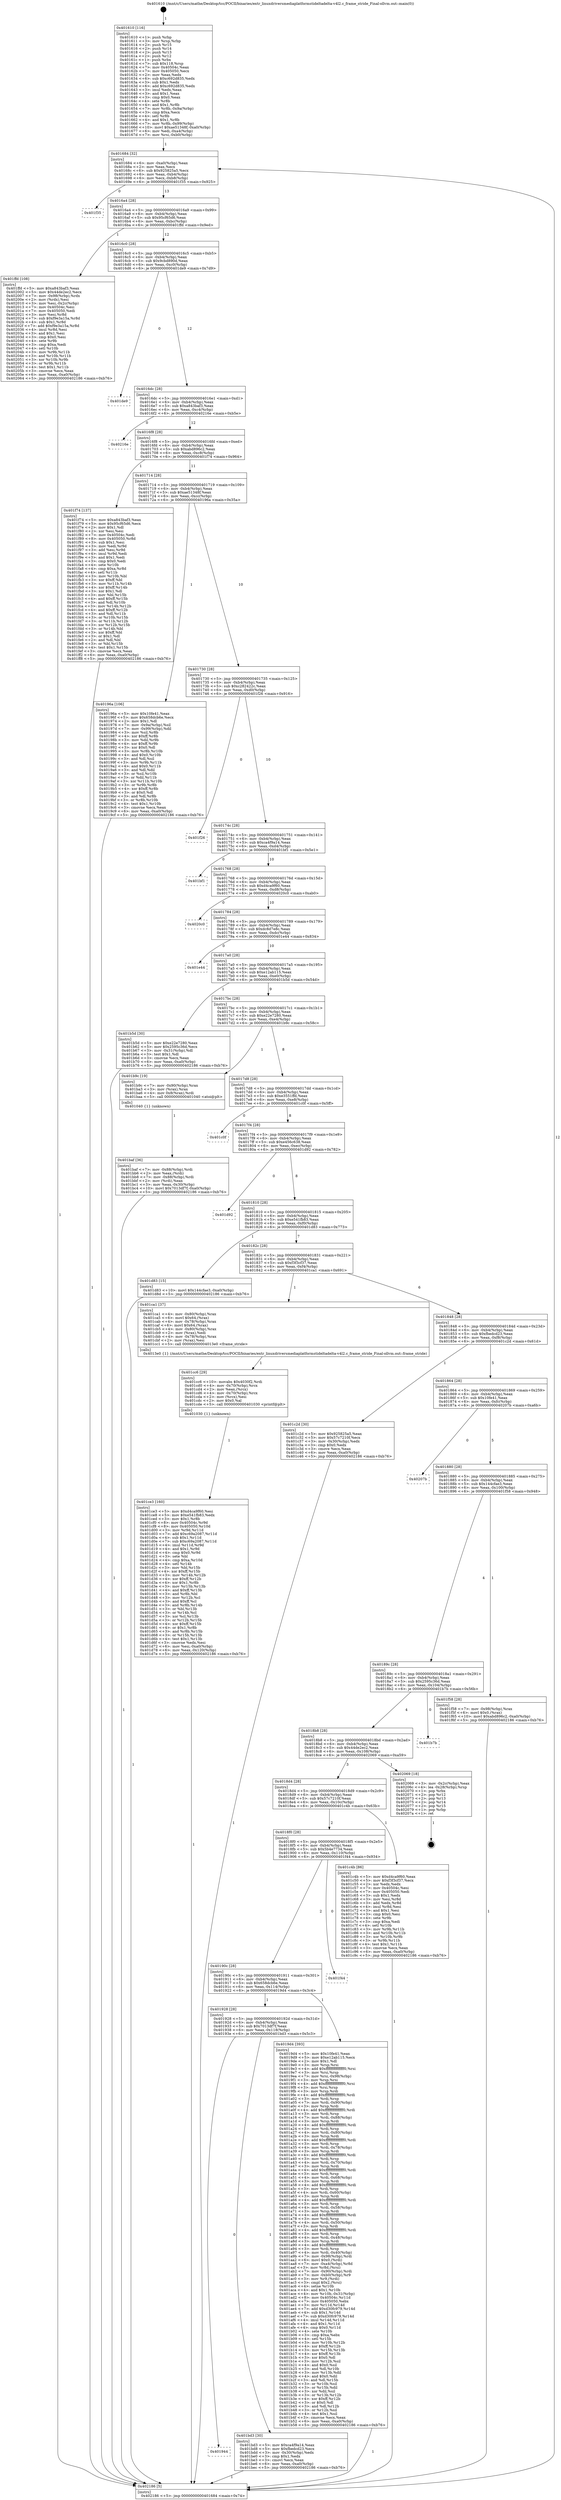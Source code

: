 digraph "0x401610" {
  label = "0x401610 (/mnt/c/Users/mathe/Desktop/tcc/POCII/binaries/extr_linuxdriversmediaplatformstideltadelta-v4l2.c_frame_stride_Final-ollvm.out::main(0))"
  labelloc = "t"
  node[shape=record]

  Entry [label="",width=0.3,height=0.3,shape=circle,fillcolor=black,style=filled]
  "0x401684" [label="{
     0x401684 [32]\l
     | [instrs]\l
     &nbsp;&nbsp;0x401684 \<+6\>: mov -0xa0(%rbp),%eax\l
     &nbsp;&nbsp;0x40168a \<+2\>: mov %eax,%ecx\l
     &nbsp;&nbsp;0x40168c \<+6\>: sub $0x925825a5,%ecx\l
     &nbsp;&nbsp;0x401692 \<+6\>: mov %eax,-0xb4(%rbp)\l
     &nbsp;&nbsp;0x401698 \<+6\>: mov %ecx,-0xb8(%rbp)\l
     &nbsp;&nbsp;0x40169e \<+6\>: je 0000000000401f35 \<main+0x925\>\l
  }"]
  "0x401f35" [label="{
     0x401f35\l
  }", style=dashed]
  "0x4016a4" [label="{
     0x4016a4 [28]\l
     | [instrs]\l
     &nbsp;&nbsp;0x4016a4 \<+5\>: jmp 00000000004016a9 \<main+0x99\>\l
     &nbsp;&nbsp;0x4016a9 \<+6\>: mov -0xb4(%rbp),%eax\l
     &nbsp;&nbsp;0x4016af \<+5\>: sub $0x95cf65d6,%eax\l
     &nbsp;&nbsp;0x4016b4 \<+6\>: mov %eax,-0xbc(%rbp)\l
     &nbsp;&nbsp;0x4016ba \<+6\>: je 0000000000401ffd \<main+0x9ed\>\l
  }"]
  Exit [label="",width=0.3,height=0.3,shape=circle,fillcolor=black,style=filled,peripheries=2]
  "0x401ffd" [label="{
     0x401ffd [108]\l
     | [instrs]\l
     &nbsp;&nbsp;0x401ffd \<+5\>: mov $0xa843baf3,%eax\l
     &nbsp;&nbsp;0x402002 \<+5\>: mov $0x44de2ec2,%ecx\l
     &nbsp;&nbsp;0x402007 \<+7\>: mov -0x98(%rbp),%rdx\l
     &nbsp;&nbsp;0x40200e \<+2\>: mov (%rdx),%esi\l
     &nbsp;&nbsp;0x402010 \<+3\>: mov %esi,-0x2c(%rbp)\l
     &nbsp;&nbsp;0x402013 \<+7\>: mov 0x40504c,%esi\l
     &nbsp;&nbsp;0x40201a \<+7\>: mov 0x405050,%edi\l
     &nbsp;&nbsp;0x402021 \<+3\>: mov %esi,%r8d\l
     &nbsp;&nbsp;0x402024 \<+7\>: sub $0xf9e3a15a,%r8d\l
     &nbsp;&nbsp;0x40202b \<+4\>: sub $0x1,%r8d\l
     &nbsp;&nbsp;0x40202f \<+7\>: add $0xf9e3a15a,%r8d\l
     &nbsp;&nbsp;0x402036 \<+4\>: imul %r8d,%esi\l
     &nbsp;&nbsp;0x40203a \<+3\>: and $0x1,%esi\l
     &nbsp;&nbsp;0x40203d \<+3\>: cmp $0x0,%esi\l
     &nbsp;&nbsp;0x402040 \<+4\>: sete %r9b\l
     &nbsp;&nbsp;0x402044 \<+3\>: cmp $0xa,%edi\l
     &nbsp;&nbsp;0x402047 \<+4\>: setl %r10b\l
     &nbsp;&nbsp;0x40204b \<+3\>: mov %r9b,%r11b\l
     &nbsp;&nbsp;0x40204e \<+3\>: and %r10b,%r11b\l
     &nbsp;&nbsp;0x402051 \<+3\>: xor %r10b,%r9b\l
     &nbsp;&nbsp;0x402054 \<+3\>: or %r9b,%r11b\l
     &nbsp;&nbsp;0x402057 \<+4\>: test $0x1,%r11b\l
     &nbsp;&nbsp;0x40205b \<+3\>: cmovne %ecx,%eax\l
     &nbsp;&nbsp;0x40205e \<+6\>: mov %eax,-0xa0(%rbp)\l
     &nbsp;&nbsp;0x402064 \<+5\>: jmp 0000000000402186 \<main+0xb76\>\l
  }"]
  "0x4016c0" [label="{
     0x4016c0 [28]\l
     | [instrs]\l
     &nbsp;&nbsp;0x4016c0 \<+5\>: jmp 00000000004016c5 \<main+0xb5\>\l
     &nbsp;&nbsp;0x4016c5 \<+6\>: mov -0xb4(%rbp),%eax\l
     &nbsp;&nbsp;0x4016cb \<+5\>: sub $0x9cbd890d,%eax\l
     &nbsp;&nbsp;0x4016d0 \<+6\>: mov %eax,-0xc0(%rbp)\l
     &nbsp;&nbsp;0x4016d6 \<+6\>: je 0000000000401de9 \<main+0x7d9\>\l
  }"]
  "0x401ce3" [label="{
     0x401ce3 [160]\l
     | [instrs]\l
     &nbsp;&nbsp;0x401ce3 \<+5\>: mov $0xd4ca9f60,%esi\l
     &nbsp;&nbsp;0x401ce8 \<+5\>: mov $0xe541fb83,%edx\l
     &nbsp;&nbsp;0x401ced \<+3\>: mov $0x1,%r8b\l
     &nbsp;&nbsp;0x401cf0 \<+8\>: mov 0x40504c,%r9d\l
     &nbsp;&nbsp;0x401cf8 \<+8\>: mov 0x405050,%r10d\l
     &nbsp;&nbsp;0x401d00 \<+3\>: mov %r9d,%r11d\l
     &nbsp;&nbsp;0x401d03 \<+7\>: add $0xc69a2087,%r11d\l
     &nbsp;&nbsp;0x401d0a \<+4\>: sub $0x1,%r11d\l
     &nbsp;&nbsp;0x401d0e \<+7\>: sub $0xc69a2087,%r11d\l
     &nbsp;&nbsp;0x401d15 \<+4\>: imul %r11d,%r9d\l
     &nbsp;&nbsp;0x401d19 \<+4\>: and $0x1,%r9d\l
     &nbsp;&nbsp;0x401d1d \<+4\>: cmp $0x0,%r9d\l
     &nbsp;&nbsp;0x401d21 \<+3\>: sete %bl\l
     &nbsp;&nbsp;0x401d24 \<+4\>: cmp $0xa,%r10d\l
     &nbsp;&nbsp;0x401d28 \<+4\>: setl %r14b\l
     &nbsp;&nbsp;0x401d2c \<+3\>: mov %bl,%r15b\l
     &nbsp;&nbsp;0x401d2f \<+4\>: xor $0xff,%r15b\l
     &nbsp;&nbsp;0x401d33 \<+3\>: mov %r14b,%r12b\l
     &nbsp;&nbsp;0x401d36 \<+4\>: xor $0xff,%r12b\l
     &nbsp;&nbsp;0x401d3a \<+4\>: xor $0x1,%r8b\l
     &nbsp;&nbsp;0x401d3e \<+3\>: mov %r15b,%r13b\l
     &nbsp;&nbsp;0x401d41 \<+4\>: and $0xff,%r13b\l
     &nbsp;&nbsp;0x401d45 \<+3\>: and %r8b,%bl\l
     &nbsp;&nbsp;0x401d48 \<+3\>: mov %r12b,%cl\l
     &nbsp;&nbsp;0x401d4b \<+3\>: and $0xff,%cl\l
     &nbsp;&nbsp;0x401d4e \<+3\>: and %r8b,%r14b\l
     &nbsp;&nbsp;0x401d51 \<+3\>: or %bl,%r13b\l
     &nbsp;&nbsp;0x401d54 \<+3\>: or %r14b,%cl\l
     &nbsp;&nbsp;0x401d57 \<+3\>: xor %cl,%r13b\l
     &nbsp;&nbsp;0x401d5a \<+3\>: or %r12b,%r15b\l
     &nbsp;&nbsp;0x401d5d \<+4\>: xor $0xff,%r15b\l
     &nbsp;&nbsp;0x401d61 \<+4\>: or $0x1,%r8b\l
     &nbsp;&nbsp;0x401d65 \<+3\>: and %r8b,%r15b\l
     &nbsp;&nbsp;0x401d68 \<+3\>: or %r15b,%r13b\l
     &nbsp;&nbsp;0x401d6b \<+4\>: test $0x1,%r13b\l
     &nbsp;&nbsp;0x401d6f \<+3\>: cmovne %edx,%esi\l
     &nbsp;&nbsp;0x401d72 \<+6\>: mov %esi,-0xa0(%rbp)\l
     &nbsp;&nbsp;0x401d78 \<+6\>: mov %eax,-0x120(%rbp)\l
     &nbsp;&nbsp;0x401d7e \<+5\>: jmp 0000000000402186 \<main+0xb76\>\l
  }"]
  "0x401de9" [label="{
     0x401de9\l
  }", style=dashed]
  "0x4016dc" [label="{
     0x4016dc [28]\l
     | [instrs]\l
     &nbsp;&nbsp;0x4016dc \<+5\>: jmp 00000000004016e1 \<main+0xd1\>\l
     &nbsp;&nbsp;0x4016e1 \<+6\>: mov -0xb4(%rbp),%eax\l
     &nbsp;&nbsp;0x4016e7 \<+5\>: sub $0xa843baf3,%eax\l
     &nbsp;&nbsp;0x4016ec \<+6\>: mov %eax,-0xc4(%rbp)\l
     &nbsp;&nbsp;0x4016f2 \<+6\>: je 000000000040216e \<main+0xb5e\>\l
  }"]
  "0x401cc6" [label="{
     0x401cc6 [29]\l
     | [instrs]\l
     &nbsp;&nbsp;0x401cc6 \<+10\>: movabs $0x4030f2,%rdi\l
     &nbsp;&nbsp;0x401cd0 \<+4\>: mov -0x70(%rbp),%rcx\l
     &nbsp;&nbsp;0x401cd4 \<+2\>: mov %eax,(%rcx)\l
     &nbsp;&nbsp;0x401cd6 \<+4\>: mov -0x70(%rbp),%rcx\l
     &nbsp;&nbsp;0x401cda \<+2\>: mov (%rcx),%esi\l
     &nbsp;&nbsp;0x401cdc \<+2\>: mov $0x0,%al\l
     &nbsp;&nbsp;0x401cde \<+5\>: call 0000000000401030 \<printf@plt\>\l
     | [calls]\l
     &nbsp;&nbsp;0x401030 \{1\} (unknown)\l
  }"]
  "0x40216e" [label="{
     0x40216e\l
  }", style=dashed]
  "0x4016f8" [label="{
     0x4016f8 [28]\l
     | [instrs]\l
     &nbsp;&nbsp;0x4016f8 \<+5\>: jmp 00000000004016fd \<main+0xed\>\l
     &nbsp;&nbsp;0x4016fd \<+6\>: mov -0xb4(%rbp),%eax\l
     &nbsp;&nbsp;0x401703 \<+5\>: sub $0xabd896c2,%eax\l
     &nbsp;&nbsp;0x401708 \<+6\>: mov %eax,-0xc8(%rbp)\l
     &nbsp;&nbsp;0x40170e \<+6\>: je 0000000000401f74 \<main+0x964\>\l
  }"]
  "0x401944" [label="{
     0x401944\l
  }", style=dashed]
  "0x401f74" [label="{
     0x401f74 [137]\l
     | [instrs]\l
     &nbsp;&nbsp;0x401f74 \<+5\>: mov $0xa843baf3,%eax\l
     &nbsp;&nbsp;0x401f79 \<+5\>: mov $0x95cf65d6,%ecx\l
     &nbsp;&nbsp;0x401f7e \<+2\>: mov $0x1,%dl\l
     &nbsp;&nbsp;0x401f80 \<+2\>: xor %esi,%esi\l
     &nbsp;&nbsp;0x401f82 \<+7\>: mov 0x40504c,%edi\l
     &nbsp;&nbsp;0x401f89 \<+8\>: mov 0x405050,%r8d\l
     &nbsp;&nbsp;0x401f91 \<+3\>: sub $0x1,%esi\l
     &nbsp;&nbsp;0x401f94 \<+3\>: mov %edi,%r9d\l
     &nbsp;&nbsp;0x401f97 \<+3\>: add %esi,%r9d\l
     &nbsp;&nbsp;0x401f9a \<+4\>: imul %r9d,%edi\l
     &nbsp;&nbsp;0x401f9e \<+3\>: and $0x1,%edi\l
     &nbsp;&nbsp;0x401fa1 \<+3\>: cmp $0x0,%edi\l
     &nbsp;&nbsp;0x401fa4 \<+4\>: sete %r10b\l
     &nbsp;&nbsp;0x401fa8 \<+4\>: cmp $0xa,%r8d\l
     &nbsp;&nbsp;0x401fac \<+4\>: setl %r11b\l
     &nbsp;&nbsp;0x401fb0 \<+3\>: mov %r10b,%bl\l
     &nbsp;&nbsp;0x401fb3 \<+3\>: xor $0xff,%bl\l
     &nbsp;&nbsp;0x401fb6 \<+3\>: mov %r11b,%r14b\l
     &nbsp;&nbsp;0x401fb9 \<+4\>: xor $0xff,%r14b\l
     &nbsp;&nbsp;0x401fbd \<+3\>: xor $0x1,%dl\l
     &nbsp;&nbsp;0x401fc0 \<+3\>: mov %bl,%r15b\l
     &nbsp;&nbsp;0x401fc3 \<+4\>: and $0xff,%r15b\l
     &nbsp;&nbsp;0x401fc7 \<+3\>: and %dl,%r10b\l
     &nbsp;&nbsp;0x401fca \<+3\>: mov %r14b,%r12b\l
     &nbsp;&nbsp;0x401fcd \<+4\>: and $0xff,%r12b\l
     &nbsp;&nbsp;0x401fd1 \<+3\>: and %dl,%r11b\l
     &nbsp;&nbsp;0x401fd4 \<+3\>: or %r10b,%r15b\l
     &nbsp;&nbsp;0x401fd7 \<+3\>: or %r11b,%r12b\l
     &nbsp;&nbsp;0x401fda \<+3\>: xor %r12b,%r15b\l
     &nbsp;&nbsp;0x401fdd \<+3\>: or %r14b,%bl\l
     &nbsp;&nbsp;0x401fe0 \<+3\>: xor $0xff,%bl\l
     &nbsp;&nbsp;0x401fe3 \<+3\>: or $0x1,%dl\l
     &nbsp;&nbsp;0x401fe6 \<+2\>: and %dl,%bl\l
     &nbsp;&nbsp;0x401fe8 \<+3\>: or %bl,%r15b\l
     &nbsp;&nbsp;0x401feb \<+4\>: test $0x1,%r15b\l
     &nbsp;&nbsp;0x401fef \<+3\>: cmovne %ecx,%eax\l
     &nbsp;&nbsp;0x401ff2 \<+6\>: mov %eax,-0xa0(%rbp)\l
     &nbsp;&nbsp;0x401ff8 \<+5\>: jmp 0000000000402186 \<main+0xb76\>\l
  }"]
  "0x401714" [label="{
     0x401714 [28]\l
     | [instrs]\l
     &nbsp;&nbsp;0x401714 \<+5\>: jmp 0000000000401719 \<main+0x109\>\l
     &nbsp;&nbsp;0x401719 \<+6\>: mov -0xb4(%rbp),%eax\l
     &nbsp;&nbsp;0x40171f \<+5\>: sub $0xae51348f,%eax\l
     &nbsp;&nbsp;0x401724 \<+6\>: mov %eax,-0xcc(%rbp)\l
     &nbsp;&nbsp;0x40172a \<+6\>: je 000000000040196a \<main+0x35a\>\l
  }"]
  "0x401bd3" [label="{
     0x401bd3 [30]\l
     | [instrs]\l
     &nbsp;&nbsp;0x401bd3 \<+5\>: mov $0xca4f9a14,%eax\l
     &nbsp;&nbsp;0x401bd8 \<+5\>: mov $0xfbedcd23,%ecx\l
     &nbsp;&nbsp;0x401bdd \<+3\>: mov -0x30(%rbp),%edx\l
     &nbsp;&nbsp;0x401be0 \<+3\>: cmp $0x1,%edx\l
     &nbsp;&nbsp;0x401be3 \<+3\>: cmovl %ecx,%eax\l
     &nbsp;&nbsp;0x401be6 \<+6\>: mov %eax,-0xa0(%rbp)\l
     &nbsp;&nbsp;0x401bec \<+5\>: jmp 0000000000402186 \<main+0xb76\>\l
  }"]
  "0x40196a" [label="{
     0x40196a [106]\l
     | [instrs]\l
     &nbsp;&nbsp;0x40196a \<+5\>: mov $0x10fe41,%eax\l
     &nbsp;&nbsp;0x40196f \<+5\>: mov $0x658dcb6e,%ecx\l
     &nbsp;&nbsp;0x401974 \<+2\>: mov $0x1,%dl\l
     &nbsp;&nbsp;0x401976 \<+7\>: mov -0x9a(%rbp),%sil\l
     &nbsp;&nbsp;0x40197d \<+7\>: mov -0x99(%rbp),%dil\l
     &nbsp;&nbsp;0x401984 \<+3\>: mov %sil,%r8b\l
     &nbsp;&nbsp;0x401987 \<+4\>: xor $0xff,%r8b\l
     &nbsp;&nbsp;0x40198b \<+3\>: mov %dil,%r9b\l
     &nbsp;&nbsp;0x40198e \<+4\>: xor $0xff,%r9b\l
     &nbsp;&nbsp;0x401992 \<+3\>: xor $0x0,%dl\l
     &nbsp;&nbsp;0x401995 \<+3\>: mov %r8b,%r10b\l
     &nbsp;&nbsp;0x401998 \<+4\>: and $0x0,%r10b\l
     &nbsp;&nbsp;0x40199c \<+3\>: and %dl,%sil\l
     &nbsp;&nbsp;0x40199f \<+3\>: mov %r9b,%r11b\l
     &nbsp;&nbsp;0x4019a2 \<+4\>: and $0x0,%r11b\l
     &nbsp;&nbsp;0x4019a6 \<+3\>: and %dl,%dil\l
     &nbsp;&nbsp;0x4019a9 \<+3\>: or %sil,%r10b\l
     &nbsp;&nbsp;0x4019ac \<+3\>: or %dil,%r11b\l
     &nbsp;&nbsp;0x4019af \<+3\>: xor %r11b,%r10b\l
     &nbsp;&nbsp;0x4019b2 \<+3\>: or %r9b,%r8b\l
     &nbsp;&nbsp;0x4019b5 \<+4\>: xor $0xff,%r8b\l
     &nbsp;&nbsp;0x4019b9 \<+3\>: or $0x0,%dl\l
     &nbsp;&nbsp;0x4019bc \<+3\>: and %dl,%r8b\l
     &nbsp;&nbsp;0x4019bf \<+3\>: or %r8b,%r10b\l
     &nbsp;&nbsp;0x4019c2 \<+4\>: test $0x1,%r10b\l
     &nbsp;&nbsp;0x4019c6 \<+3\>: cmovne %ecx,%eax\l
     &nbsp;&nbsp;0x4019c9 \<+6\>: mov %eax,-0xa0(%rbp)\l
     &nbsp;&nbsp;0x4019cf \<+5\>: jmp 0000000000402186 \<main+0xb76\>\l
  }"]
  "0x401730" [label="{
     0x401730 [28]\l
     | [instrs]\l
     &nbsp;&nbsp;0x401730 \<+5\>: jmp 0000000000401735 \<main+0x125\>\l
     &nbsp;&nbsp;0x401735 \<+6\>: mov -0xb4(%rbp),%eax\l
     &nbsp;&nbsp;0x40173b \<+5\>: sub $0xc282422c,%eax\l
     &nbsp;&nbsp;0x401740 \<+6\>: mov %eax,-0xd0(%rbp)\l
     &nbsp;&nbsp;0x401746 \<+6\>: je 0000000000401f26 \<main+0x916\>\l
  }"]
  "0x402186" [label="{
     0x402186 [5]\l
     | [instrs]\l
     &nbsp;&nbsp;0x402186 \<+5\>: jmp 0000000000401684 \<main+0x74\>\l
  }"]
  "0x401610" [label="{
     0x401610 [116]\l
     | [instrs]\l
     &nbsp;&nbsp;0x401610 \<+1\>: push %rbp\l
     &nbsp;&nbsp;0x401611 \<+3\>: mov %rsp,%rbp\l
     &nbsp;&nbsp;0x401614 \<+2\>: push %r15\l
     &nbsp;&nbsp;0x401616 \<+2\>: push %r14\l
     &nbsp;&nbsp;0x401618 \<+2\>: push %r13\l
     &nbsp;&nbsp;0x40161a \<+2\>: push %r12\l
     &nbsp;&nbsp;0x40161c \<+1\>: push %rbx\l
     &nbsp;&nbsp;0x40161d \<+7\>: sub $0x118,%rsp\l
     &nbsp;&nbsp;0x401624 \<+7\>: mov 0x40504c,%eax\l
     &nbsp;&nbsp;0x40162b \<+7\>: mov 0x405050,%ecx\l
     &nbsp;&nbsp;0x401632 \<+2\>: mov %eax,%edx\l
     &nbsp;&nbsp;0x401634 \<+6\>: sub $0xc692d835,%edx\l
     &nbsp;&nbsp;0x40163a \<+3\>: sub $0x1,%edx\l
     &nbsp;&nbsp;0x40163d \<+6\>: add $0xc692d835,%edx\l
     &nbsp;&nbsp;0x401643 \<+3\>: imul %edx,%eax\l
     &nbsp;&nbsp;0x401646 \<+3\>: and $0x1,%eax\l
     &nbsp;&nbsp;0x401649 \<+3\>: cmp $0x0,%eax\l
     &nbsp;&nbsp;0x40164c \<+4\>: sete %r8b\l
     &nbsp;&nbsp;0x401650 \<+4\>: and $0x1,%r8b\l
     &nbsp;&nbsp;0x401654 \<+7\>: mov %r8b,-0x9a(%rbp)\l
     &nbsp;&nbsp;0x40165b \<+3\>: cmp $0xa,%ecx\l
     &nbsp;&nbsp;0x40165e \<+4\>: setl %r8b\l
     &nbsp;&nbsp;0x401662 \<+4\>: and $0x1,%r8b\l
     &nbsp;&nbsp;0x401666 \<+7\>: mov %r8b,-0x99(%rbp)\l
     &nbsp;&nbsp;0x40166d \<+10\>: movl $0xae51348f,-0xa0(%rbp)\l
     &nbsp;&nbsp;0x401677 \<+6\>: mov %edi,-0xa4(%rbp)\l
     &nbsp;&nbsp;0x40167d \<+7\>: mov %rsi,-0xb0(%rbp)\l
  }"]
  "0x401baf" [label="{
     0x401baf [36]\l
     | [instrs]\l
     &nbsp;&nbsp;0x401baf \<+7\>: mov -0x88(%rbp),%rdi\l
     &nbsp;&nbsp;0x401bb6 \<+2\>: mov %eax,(%rdi)\l
     &nbsp;&nbsp;0x401bb8 \<+7\>: mov -0x88(%rbp),%rdi\l
     &nbsp;&nbsp;0x401bbf \<+2\>: mov (%rdi),%eax\l
     &nbsp;&nbsp;0x401bc1 \<+3\>: mov %eax,-0x30(%rbp)\l
     &nbsp;&nbsp;0x401bc4 \<+10\>: movl $0x7013df7f,-0xa0(%rbp)\l
     &nbsp;&nbsp;0x401bce \<+5\>: jmp 0000000000402186 \<main+0xb76\>\l
  }"]
  "0x401f26" [label="{
     0x401f26\l
  }", style=dashed]
  "0x40174c" [label="{
     0x40174c [28]\l
     | [instrs]\l
     &nbsp;&nbsp;0x40174c \<+5\>: jmp 0000000000401751 \<main+0x141\>\l
     &nbsp;&nbsp;0x401751 \<+6\>: mov -0xb4(%rbp),%eax\l
     &nbsp;&nbsp;0x401757 \<+5\>: sub $0xca4f9a14,%eax\l
     &nbsp;&nbsp;0x40175c \<+6\>: mov %eax,-0xd4(%rbp)\l
     &nbsp;&nbsp;0x401762 \<+6\>: je 0000000000401bf1 \<main+0x5e1\>\l
  }"]
  "0x401928" [label="{
     0x401928 [28]\l
     | [instrs]\l
     &nbsp;&nbsp;0x401928 \<+5\>: jmp 000000000040192d \<main+0x31d\>\l
     &nbsp;&nbsp;0x40192d \<+6\>: mov -0xb4(%rbp),%eax\l
     &nbsp;&nbsp;0x401933 \<+5\>: sub $0x7013df7f,%eax\l
     &nbsp;&nbsp;0x401938 \<+6\>: mov %eax,-0x118(%rbp)\l
     &nbsp;&nbsp;0x40193e \<+6\>: je 0000000000401bd3 \<main+0x5c3\>\l
  }"]
  "0x401bf1" [label="{
     0x401bf1\l
  }", style=dashed]
  "0x401768" [label="{
     0x401768 [28]\l
     | [instrs]\l
     &nbsp;&nbsp;0x401768 \<+5\>: jmp 000000000040176d \<main+0x15d\>\l
     &nbsp;&nbsp;0x40176d \<+6\>: mov -0xb4(%rbp),%eax\l
     &nbsp;&nbsp;0x401773 \<+5\>: sub $0xd4ca9f60,%eax\l
     &nbsp;&nbsp;0x401778 \<+6\>: mov %eax,-0xd8(%rbp)\l
     &nbsp;&nbsp;0x40177e \<+6\>: je 00000000004020c0 \<main+0xab0\>\l
  }"]
  "0x4019d4" [label="{
     0x4019d4 [393]\l
     | [instrs]\l
     &nbsp;&nbsp;0x4019d4 \<+5\>: mov $0x10fe41,%eax\l
     &nbsp;&nbsp;0x4019d9 \<+5\>: mov $0xe12ab115,%ecx\l
     &nbsp;&nbsp;0x4019de \<+2\>: mov $0x1,%dl\l
     &nbsp;&nbsp;0x4019e0 \<+3\>: mov %rsp,%rsi\l
     &nbsp;&nbsp;0x4019e3 \<+4\>: add $0xfffffffffffffff0,%rsi\l
     &nbsp;&nbsp;0x4019e7 \<+3\>: mov %rsi,%rsp\l
     &nbsp;&nbsp;0x4019ea \<+7\>: mov %rsi,-0x98(%rbp)\l
     &nbsp;&nbsp;0x4019f1 \<+3\>: mov %rsp,%rsi\l
     &nbsp;&nbsp;0x4019f4 \<+4\>: add $0xfffffffffffffff0,%rsi\l
     &nbsp;&nbsp;0x4019f8 \<+3\>: mov %rsi,%rsp\l
     &nbsp;&nbsp;0x4019fb \<+3\>: mov %rsp,%rdi\l
     &nbsp;&nbsp;0x4019fe \<+4\>: add $0xfffffffffffffff0,%rdi\l
     &nbsp;&nbsp;0x401a02 \<+3\>: mov %rdi,%rsp\l
     &nbsp;&nbsp;0x401a05 \<+7\>: mov %rdi,-0x90(%rbp)\l
     &nbsp;&nbsp;0x401a0c \<+3\>: mov %rsp,%rdi\l
     &nbsp;&nbsp;0x401a0f \<+4\>: add $0xfffffffffffffff0,%rdi\l
     &nbsp;&nbsp;0x401a13 \<+3\>: mov %rdi,%rsp\l
     &nbsp;&nbsp;0x401a16 \<+7\>: mov %rdi,-0x88(%rbp)\l
     &nbsp;&nbsp;0x401a1d \<+3\>: mov %rsp,%rdi\l
     &nbsp;&nbsp;0x401a20 \<+4\>: add $0xfffffffffffffff0,%rdi\l
     &nbsp;&nbsp;0x401a24 \<+3\>: mov %rdi,%rsp\l
     &nbsp;&nbsp;0x401a27 \<+4\>: mov %rdi,-0x80(%rbp)\l
     &nbsp;&nbsp;0x401a2b \<+3\>: mov %rsp,%rdi\l
     &nbsp;&nbsp;0x401a2e \<+4\>: add $0xfffffffffffffff0,%rdi\l
     &nbsp;&nbsp;0x401a32 \<+3\>: mov %rdi,%rsp\l
     &nbsp;&nbsp;0x401a35 \<+4\>: mov %rdi,-0x78(%rbp)\l
     &nbsp;&nbsp;0x401a39 \<+3\>: mov %rsp,%rdi\l
     &nbsp;&nbsp;0x401a3c \<+4\>: add $0xfffffffffffffff0,%rdi\l
     &nbsp;&nbsp;0x401a40 \<+3\>: mov %rdi,%rsp\l
     &nbsp;&nbsp;0x401a43 \<+4\>: mov %rdi,-0x70(%rbp)\l
     &nbsp;&nbsp;0x401a47 \<+3\>: mov %rsp,%rdi\l
     &nbsp;&nbsp;0x401a4a \<+4\>: add $0xfffffffffffffff0,%rdi\l
     &nbsp;&nbsp;0x401a4e \<+3\>: mov %rdi,%rsp\l
     &nbsp;&nbsp;0x401a51 \<+4\>: mov %rdi,-0x68(%rbp)\l
     &nbsp;&nbsp;0x401a55 \<+3\>: mov %rsp,%rdi\l
     &nbsp;&nbsp;0x401a58 \<+4\>: add $0xfffffffffffffff0,%rdi\l
     &nbsp;&nbsp;0x401a5c \<+3\>: mov %rdi,%rsp\l
     &nbsp;&nbsp;0x401a5f \<+4\>: mov %rdi,-0x60(%rbp)\l
     &nbsp;&nbsp;0x401a63 \<+3\>: mov %rsp,%rdi\l
     &nbsp;&nbsp;0x401a66 \<+4\>: add $0xfffffffffffffff0,%rdi\l
     &nbsp;&nbsp;0x401a6a \<+3\>: mov %rdi,%rsp\l
     &nbsp;&nbsp;0x401a6d \<+4\>: mov %rdi,-0x58(%rbp)\l
     &nbsp;&nbsp;0x401a71 \<+3\>: mov %rsp,%rdi\l
     &nbsp;&nbsp;0x401a74 \<+4\>: add $0xfffffffffffffff0,%rdi\l
     &nbsp;&nbsp;0x401a78 \<+3\>: mov %rdi,%rsp\l
     &nbsp;&nbsp;0x401a7b \<+4\>: mov %rdi,-0x50(%rbp)\l
     &nbsp;&nbsp;0x401a7f \<+3\>: mov %rsp,%rdi\l
     &nbsp;&nbsp;0x401a82 \<+4\>: add $0xfffffffffffffff0,%rdi\l
     &nbsp;&nbsp;0x401a86 \<+3\>: mov %rdi,%rsp\l
     &nbsp;&nbsp;0x401a89 \<+4\>: mov %rdi,-0x48(%rbp)\l
     &nbsp;&nbsp;0x401a8d \<+3\>: mov %rsp,%rdi\l
     &nbsp;&nbsp;0x401a90 \<+4\>: add $0xfffffffffffffff0,%rdi\l
     &nbsp;&nbsp;0x401a94 \<+3\>: mov %rdi,%rsp\l
     &nbsp;&nbsp;0x401a97 \<+4\>: mov %rdi,-0x40(%rbp)\l
     &nbsp;&nbsp;0x401a9b \<+7\>: mov -0x98(%rbp),%rdi\l
     &nbsp;&nbsp;0x401aa2 \<+6\>: movl $0x0,(%rdi)\l
     &nbsp;&nbsp;0x401aa8 \<+7\>: mov -0xa4(%rbp),%r8d\l
     &nbsp;&nbsp;0x401aaf \<+3\>: mov %r8d,(%rsi)\l
     &nbsp;&nbsp;0x401ab2 \<+7\>: mov -0x90(%rbp),%rdi\l
     &nbsp;&nbsp;0x401ab9 \<+7\>: mov -0xb0(%rbp),%r9\l
     &nbsp;&nbsp;0x401ac0 \<+3\>: mov %r9,(%rdi)\l
     &nbsp;&nbsp;0x401ac3 \<+3\>: cmpl $0x2,(%rsi)\l
     &nbsp;&nbsp;0x401ac6 \<+4\>: setne %r10b\l
     &nbsp;&nbsp;0x401aca \<+4\>: and $0x1,%r10b\l
     &nbsp;&nbsp;0x401ace \<+4\>: mov %r10b,-0x31(%rbp)\l
     &nbsp;&nbsp;0x401ad2 \<+8\>: mov 0x40504c,%r11d\l
     &nbsp;&nbsp;0x401ada \<+7\>: mov 0x405050,%ebx\l
     &nbsp;&nbsp;0x401ae1 \<+3\>: mov %r11d,%r14d\l
     &nbsp;&nbsp;0x401ae4 \<+7\>: add $0xd30fc979,%r14d\l
     &nbsp;&nbsp;0x401aeb \<+4\>: sub $0x1,%r14d\l
     &nbsp;&nbsp;0x401aef \<+7\>: sub $0xd30fc979,%r14d\l
     &nbsp;&nbsp;0x401af6 \<+4\>: imul %r14d,%r11d\l
     &nbsp;&nbsp;0x401afa \<+4\>: and $0x1,%r11d\l
     &nbsp;&nbsp;0x401afe \<+4\>: cmp $0x0,%r11d\l
     &nbsp;&nbsp;0x401b02 \<+4\>: sete %r10b\l
     &nbsp;&nbsp;0x401b06 \<+3\>: cmp $0xa,%ebx\l
     &nbsp;&nbsp;0x401b09 \<+4\>: setl %r15b\l
     &nbsp;&nbsp;0x401b0d \<+3\>: mov %r10b,%r12b\l
     &nbsp;&nbsp;0x401b10 \<+4\>: xor $0xff,%r12b\l
     &nbsp;&nbsp;0x401b14 \<+3\>: mov %r15b,%r13b\l
     &nbsp;&nbsp;0x401b17 \<+4\>: xor $0xff,%r13b\l
     &nbsp;&nbsp;0x401b1b \<+3\>: xor $0x0,%dl\l
     &nbsp;&nbsp;0x401b1e \<+3\>: mov %r12b,%sil\l
     &nbsp;&nbsp;0x401b21 \<+4\>: and $0x0,%sil\l
     &nbsp;&nbsp;0x401b25 \<+3\>: and %dl,%r10b\l
     &nbsp;&nbsp;0x401b28 \<+3\>: mov %r13b,%dil\l
     &nbsp;&nbsp;0x401b2b \<+4\>: and $0x0,%dil\l
     &nbsp;&nbsp;0x401b2f \<+3\>: and %dl,%r15b\l
     &nbsp;&nbsp;0x401b32 \<+3\>: or %r10b,%sil\l
     &nbsp;&nbsp;0x401b35 \<+3\>: or %r15b,%dil\l
     &nbsp;&nbsp;0x401b38 \<+3\>: xor %dil,%sil\l
     &nbsp;&nbsp;0x401b3b \<+3\>: or %r13b,%r12b\l
     &nbsp;&nbsp;0x401b3e \<+4\>: xor $0xff,%r12b\l
     &nbsp;&nbsp;0x401b42 \<+3\>: or $0x0,%dl\l
     &nbsp;&nbsp;0x401b45 \<+3\>: and %dl,%r12b\l
     &nbsp;&nbsp;0x401b48 \<+3\>: or %r12b,%sil\l
     &nbsp;&nbsp;0x401b4b \<+4\>: test $0x1,%sil\l
     &nbsp;&nbsp;0x401b4f \<+3\>: cmovne %ecx,%eax\l
     &nbsp;&nbsp;0x401b52 \<+6\>: mov %eax,-0xa0(%rbp)\l
     &nbsp;&nbsp;0x401b58 \<+5\>: jmp 0000000000402186 \<main+0xb76\>\l
  }"]
  "0x4020c0" [label="{
     0x4020c0\l
  }", style=dashed]
  "0x401784" [label="{
     0x401784 [28]\l
     | [instrs]\l
     &nbsp;&nbsp;0x401784 \<+5\>: jmp 0000000000401789 \<main+0x179\>\l
     &nbsp;&nbsp;0x401789 \<+6\>: mov -0xb4(%rbp),%eax\l
     &nbsp;&nbsp;0x40178f \<+5\>: sub $0xdc8d7e8c,%eax\l
     &nbsp;&nbsp;0x401794 \<+6\>: mov %eax,-0xdc(%rbp)\l
     &nbsp;&nbsp;0x40179a \<+6\>: je 0000000000401e44 \<main+0x834\>\l
  }"]
  "0x40190c" [label="{
     0x40190c [28]\l
     | [instrs]\l
     &nbsp;&nbsp;0x40190c \<+5\>: jmp 0000000000401911 \<main+0x301\>\l
     &nbsp;&nbsp;0x401911 \<+6\>: mov -0xb4(%rbp),%eax\l
     &nbsp;&nbsp;0x401917 \<+5\>: sub $0x658dcb6e,%eax\l
     &nbsp;&nbsp;0x40191c \<+6\>: mov %eax,-0x114(%rbp)\l
     &nbsp;&nbsp;0x401922 \<+6\>: je 00000000004019d4 \<main+0x3c4\>\l
  }"]
  "0x401e44" [label="{
     0x401e44\l
  }", style=dashed]
  "0x4017a0" [label="{
     0x4017a0 [28]\l
     | [instrs]\l
     &nbsp;&nbsp;0x4017a0 \<+5\>: jmp 00000000004017a5 \<main+0x195\>\l
     &nbsp;&nbsp;0x4017a5 \<+6\>: mov -0xb4(%rbp),%eax\l
     &nbsp;&nbsp;0x4017ab \<+5\>: sub $0xe12ab115,%eax\l
     &nbsp;&nbsp;0x4017b0 \<+6\>: mov %eax,-0xe0(%rbp)\l
     &nbsp;&nbsp;0x4017b6 \<+6\>: je 0000000000401b5d \<main+0x54d\>\l
  }"]
  "0x401f44" [label="{
     0x401f44\l
  }", style=dashed]
  "0x401b5d" [label="{
     0x401b5d [30]\l
     | [instrs]\l
     &nbsp;&nbsp;0x401b5d \<+5\>: mov $0xe22e7280,%eax\l
     &nbsp;&nbsp;0x401b62 \<+5\>: mov $0x2595c36d,%ecx\l
     &nbsp;&nbsp;0x401b67 \<+3\>: mov -0x31(%rbp),%dl\l
     &nbsp;&nbsp;0x401b6a \<+3\>: test $0x1,%dl\l
     &nbsp;&nbsp;0x401b6d \<+3\>: cmovne %ecx,%eax\l
     &nbsp;&nbsp;0x401b70 \<+6\>: mov %eax,-0xa0(%rbp)\l
     &nbsp;&nbsp;0x401b76 \<+5\>: jmp 0000000000402186 \<main+0xb76\>\l
  }"]
  "0x4017bc" [label="{
     0x4017bc [28]\l
     | [instrs]\l
     &nbsp;&nbsp;0x4017bc \<+5\>: jmp 00000000004017c1 \<main+0x1b1\>\l
     &nbsp;&nbsp;0x4017c1 \<+6\>: mov -0xb4(%rbp),%eax\l
     &nbsp;&nbsp;0x4017c7 \<+5\>: sub $0xe22e7280,%eax\l
     &nbsp;&nbsp;0x4017cc \<+6\>: mov %eax,-0xe4(%rbp)\l
     &nbsp;&nbsp;0x4017d2 \<+6\>: je 0000000000401b9c \<main+0x58c\>\l
  }"]
  "0x4018f0" [label="{
     0x4018f0 [28]\l
     | [instrs]\l
     &nbsp;&nbsp;0x4018f0 \<+5\>: jmp 00000000004018f5 \<main+0x2e5\>\l
     &nbsp;&nbsp;0x4018f5 \<+6\>: mov -0xb4(%rbp),%eax\l
     &nbsp;&nbsp;0x4018fb \<+5\>: sub $0x5b4e7734,%eax\l
     &nbsp;&nbsp;0x401900 \<+6\>: mov %eax,-0x110(%rbp)\l
     &nbsp;&nbsp;0x401906 \<+6\>: je 0000000000401f44 \<main+0x934\>\l
  }"]
  "0x401b9c" [label="{
     0x401b9c [19]\l
     | [instrs]\l
     &nbsp;&nbsp;0x401b9c \<+7\>: mov -0x90(%rbp),%rax\l
     &nbsp;&nbsp;0x401ba3 \<+3\>: mov (%rax),%rax\l
     &nbsp;&nbsp;0x401ba6 \<+4\>: mov 0x8(%rax),%rdi\l
     &nbsp;&nbsp;0x401baa \<+5\>: call 0000000000401040 \<atoi@plt\>\l
     | [calls]\l
     &nbsp;&nbsp;0x401040 \{1\} (unknown)\l
  }"]
  "0x4017d8" [label="{
     0x4017d8 [28]\l
     | [instrs]\l
     &nbsp;&nbsp;0x4017d8 \<+5\>: jmp 00000000004017dd \<main+0x1cd\>\l
     &nbsp;&nbsp;0x4017dd \<+6\>: mov -0xb4(%rbp),%eax\l
     &nbsp;&nbsp;0x4017e3 \<+5\>: sub $0xe3551ffd,%eax\l
     &nbsp;&nbsp;0x4017e8 \<+6\>: mov %eax,-0xe8(%rbp)\l
     &nbsp;&nbsp;0x4017ee \<+6\>: je 0000000000401c0f \<main+0x5ff\>\l
  }"]
  "0x401c4b" [label="{
     0x401c4b [86]\l
     | [instrs]\l
     &nbsp;&nbsp;0x401c4b \<+5\>: mov $0xd4ca9f60,%eax\l
     &nbsp;&nbsp;0x401c50 \<+5\>: mov $0xf3f3cf37,%ecx\l
     &nbsp;&nbsp;0x401c55 \<+2\>: xor %edx,%edx\l
     &nbsp;&nbsp;0x401c57 \<+7\>: mov 0x40504c,%esi\l
     &nbsp;&nbsp;0x401c5e \<+7\>: mov 0x405050,%edi\l
     &nbsp;&nbsp;0x401c65 \<+3\>: sub $0x1,%edx\l
     &nbsp;&nbsp;0x401c68 \<+3\>: mov %esi,%r8d\l
     &nbsp;&nbsp;0x401c6b \<+3\>: add %edx,%r8d\l
     &nbsp;&nbsp;0x401c6e \<+4\>: imul %r8d,%esi\l
     &nbsp;&nbsp;0x401c72 \<+3\>: and $0x1,%esi\l
     &nbsp;&nbsp;0x401c75 \<+3\>: cmp $0x0,%esi\l
     &nbsp;&nbsp;0x401c78 \<+4\>: sete %r9b\l
     &nbsp;&nbsp;0x401c7c \<+3\>: cmp $0xa,%edi\l
     &nbsp;&nbsp;0x401c7f \<+4\>: setl %r10b\l
     &nbsp;&nbsp;0x401c83 \<+3\>: mov %r9b,%r11b\l
     &nbsp;&nbsp;0x401c86 \<+3\>: and %r10b,%r11b\l
     &nbsp;&nbsp;0x401c89 \<+3\>: xor %r10b,%r9b\l
     &nbsp;&nbsp;0x401c8c \<+3\>: or %r9b,%r11b\l
     &nbsp;&nbsp;0x401c8f \<+4\>: test $0x1,%r11b\l
     &nbsp;&nbsp;0x401c93 \<+3\>: cmovne %ecx,%eax\l
     &nbsp;&nbsp;0x401c96 \<+6\>: mov %eax,-0xa0(%rbp)\l
     &nbsp;&nbsp;0x401c9c \<+5\>: jmp 0000000000402186 \<main+0xb76\>\l
  }"]
  "0x401c0f" [label="{
     0x401c0f\l
  }", style=dashed]
  "0x4017f4" [label="{
     0x4017f4 [28]\l
     | [instrs]\l
     &nbsp;&nbsp;0x4017f4 \<+5\>: jmp 00000000004017f9 \<main+0x1e9\>\l
     &nbsp;&nbsp;0x4017f9 \<+6\>: mov -0xb4(%rbp),%eax\l
     &nbsp;&nbsp;0x4017ff \<+5\>: sub $0xe456c638,%eax\l
     &nbsp;&nbsp;0x401804 \<+6\>: mov %eax,-0xec(%rbp)\l
     &nbsp;&nbsp;0x40180a \<+6\>: je 0000000000401d92 \<main+0x782\>\l
  }"]
  "0x4018d4" [label="{
     0x4018d4 [28]\l
     | [instrs]\l
     &nbsp;&nbsp;0x4018d4 \<+5\>: jmp 00000000004018d9 \<main+0x2c9\>\l
     &nbsp;&nbsp;0x4018d9 \<+6\>: mov -0xb4(%rbp),%eax\l
     &nbsp;&nbsp;0x4018df \<+5\>: sub $0x57c7210f,%eax\l
     &nbsp;&nbsp;0x4018e4 \<+6\>: mov %eax,-0x10c(%rbp)\l
     &nbsp;&nbsp;0x4018ea \<+6\>: je 0000000000401c4b \<main+0x63b\>\l
  }"]
  "0x401d92" [label="{
     0x401d92\l
  }", style=dashed]
  "0x401810" [label="{
     0x401810 [28]\l
     | [instrs]\l
     &nbsp;&nbsp;0x401810 \<+5\>: jmp 0000000000401815 \<main+0x205\>\l
     &nbsp;&nbsp;0x401815 \<+6\>: mov -0xb4(%rbp),%eax\l
     &nbsp;&nbsp;0x40181b \<+5\>: sub $0xe541fb83,%eax\l
     &nbsp;&nbsp;0x401820 \<+6\>: mov %eax,-0xf0(%rbp)\l
     &nbsp;&nbsp;0x401826 \<+6\>: je 0000000000401d83 \<main+0x773\>\l
  }"]
  "0x402069" [label="{
     0x402069 [18]\l
     | [instrs]\l
     &nbsp;&nbsp;0x402069 \<+3\>: mov -0x2c(%rbp),%eax\l
     &nbsp;&nbsp;0x40206c \<+4\>: lea -0x28(%rbp),%rsp\l
     &nbsp;&nbsp;0x402070 \<+1\>: pop %rbx\l
     &nbsp;&nbsp;0x402071 \<+2\>: pop %r12\l
     &nbsp;&nbsp;0x402073 \<+2\>: pop %r13\l
     &nbsp;&nbsp;0x402075 \<+2\>: pop %r14\l
     &nbsp;&nbsp;0x402077 \<+2\>: pop %r15\l
     &nbsp;&nbsp;0x402079 \<+1\>: pop %rbp\l
     &nbsp;&nbsp;0x40207a \<+1\>: ret\l
  }"]
  "0x401d83" [label="{
     0x401d83 [15]\l
     | [instrs]\l
     &nbsp;&nbsp;0x401d83 \<+10\>: movl $0x144cfae3,-0xa0(%rbp)\l
     &nbsp;&nbsp;0x401d8d \<+5\>: jmp 0000000000402186 \<main+0xb76\>\l
  }"]
  "0x40182c" [label="{
     0x40182c [28]\l
     | [instrs]\l
     &nbsp;&nbsp;0x40182c \<+5\>: jmp 0000000000401831 \<main+0x221\>\l
     &nbsp;&nbsp;0x401831 \<+6\>: mov -0xb4(%rbp),%eax\l
     &nbsp;&nbsp;0x401837 \<+5\>: sub $0xf3f3cf37,%eax\l
     &nbsp;&nbsp;0x40183c \<+6\>: mov %eax,-0xf4(%rbp)\l
     &nbsp;&nbsp;0x401842 \<+6\>: je 0000000000401ca1 \<main+0x691\>\l
  }"]
  "0x4018b8" [label="{
     0x4018b8 [28]\l
     | [instrs]\l
     &nbsp;&nbsp;0x4018b8 \<+5\>: jmp 00000000004018bd \<main+0x2ad\>\l
     &nbsp;&nbsp;0x4018bd \<+6\>: mov -0xb4(%rbp),%eax\l
     &nbsp;&nbsp;0x4018c3 \<+5\>: sub $0x44de2ec2,%eax\l
     &nbsp;&nbsp;0x4018c8 \<+6\>: mov %eax,-0x108(%rbp)\l
     &nbsp;&nbsp;0x4018ce \<+6\>: je 0000000000402069 \<main+0xa59\>\l
  }"]
  "0x401ca1" [label="{
     0x401ca1 [37]\l
     | [instrs]\l
     &nbsp;&nbsp;0x401ca1 \<+4\>: mov -0x80(%rbp),%rax\l
     &nbsp;&nbsp;0x401ca5 \<+6\>: movl $0x64,(%rax)\l
     &nbsp;&nbsp;0x401cab \<+4\>: mov -0x78(%rbp),%rax\l
     &nbsp;&nbsp;0x401caf \<+6\>: movl $0x64,(%rax)\l
     &nbsp;&nbsp;0x401cb5 \<+4\>: mov -0x80(%rbp),%rax\l
     &nbsp;&nbsp;0x401cb9 \<+2\>: mov (%rax),%edi\l
     &nbsp;&nbsp;0x401cbb \<+4\>: mov -0x78(%rbp),%rax\l
     &nbsp;&nbsp;0x401cbf \<+2\>: mov (%rax),%esi\l
     &nbsp;&nbsp;0x401cc1 \<+5\>: call 00000000004013e0 \<frame_stride\>\l
     | [calls]\l
     &nbsp;&nbsp;0x4013e0 \{1\} (/mnt/c/Users/mathe/Desktop/tcc/POCII/binaries/extr_linuxdriversmediaplatformstideltadelta-v4l2.c_frame_stride_Final-ollvm.out::frame_stride)\l
  }"]
  "0x401848" [label="{
     0x401848 [28]\l
     | [instrs]\l
     &nbsp;&nbsp;0x401848 \<+5\>: jmp 000000000040184d \<main+0x23d\>\l
     &nbsp;&nbsp;0x40184d \<+6\>: mov -0xb4(%rbp),%eax\l
     &nbsp;&nbsp;0x401853 \<+5\>: sub $0xfbedcd23,%eax\l
     &nbsp;&nbsp;0x401858 \<+6\>: mov %eax,-0xf8(%rbp)\l
     &nbsp;&nbsp;0x40185e \<+6\>: je 0000000000401c2d \<main+0x61d\>\l
  }"]
  "0x401b7b" [label="{
     0x401b7b\l
  }", style=dashed]
  "0x401c2d" [label="{
     0x401c2d [30]\l
     | [instrs]\l
     &nbsp;&nbsp;0x401c2d \<+5\>: mov $0x925825a5,%eax\l
     &nbsp;&nbsp;0x401c32 \<+5\>: mov $0x57c7210f,%ecx\l
     &nbsp;&nbsp;0x401c37 \<+3\>: mov -0x30(%rbp),%edx\l
     &nbsp;&nbsp;0x401c3a \<+3\>: cmp $0x0,%edx\l
     &nbsp;&nbsp;0x401c3d \<+3\>: cmove %ecx,%eax\l
     &nbsp;&nbsp;0x401c40 \<+6\>: mov %eax,-0xa0(%rbp)\l
     &nbsp;&nbsp;0x401c46 \<+5\>: jmp 0000000000402186 \<main+0xb76\>\l
  }"]
  "0x401864" [label="{
     0x401864 [28]\l
     | [instrs]\l
     &nbsp;&nbsp;0x401864 \<+5\>: jmp 0000000000401869 \<main+0x259\>\l
     &nbsp;&nbsp;0x401869 \<+6\>: mov -0xb4(%rbp),%eax\l
     &nbsp;&nbsp;0x40186f \<+5\>: sub $0x10fe41,%eax\l
     &nbsp;&nbsp;0x401874 \<+6\>: mov %eax,-0xfc(%rbp)\l
     &nbsp;&nbsp;0x40187a \<+6\>: je 000000000040207b \<main+0xa6b\>\l
  }"]
  "0x40189c" [label="{
     0x40189c [28]\l
     | [instrs]\l
     &nbsp;&nbsp;0x40189c \<+5\>: jmp 00000000004018a1 \<main+0x291\>\l
     &nbsp;&nbsp;0x4018a1 \<+6\>: mov -0xb4(%rbp),%eax\l
     &nbsp;&nbsp;0x4018a7 \<+5\>: sub $0x2595c36d,%eax\l
     &nbsp;&nbsp;0x4018ac \<+6\>: mov %eax,-0x104(%rbp)\l
     &nbsp;&nbsp;0x4018b2 \<+6\>: je 0000000000401b7b \<main+0x56b\>\l
  }"]
  "0x40207b" [label="{
     0x40207b\l
  }", style=dashed]
  "0x401880" [label="{
     0x401880 [28]\l
     | [instrs]\l
     &nbsp;&nbsp;0x401880 \<+5\>: jmp 0000000000401885 \<main+0x275\>\l
     &nbsp;&nbsp;0x401885 \<+6\>: mov -0xb4(%rbp),%eax\l
     &nbsp;&nbsp;0x40188b \<+5\>: sub $0x144cfae3,%eax\l
     &nbsp;&nbsp;0x401890 \<+6\>: mov %eax,-0x100(%rbp)\l
     &nbsp;&nbsp;0x401896 \<+6\>: je 0000000000401f58 \<main+0x948\>\l
  }"]
  "0x401f58" [label="{
     0x401f58 [28]\l
     | [instrs]\l
     &nbsp;&nbsp;0x401f58 \<+7\>: mov -0x98(%rbp),%rax\l
     &nbsp;&nbsp;0x401f5f \<+6\>: movl $0x0,(%rax)\l
     &nbsp;&nbsp;0x401f65 \<+10\>: movl $0xabd896c2,-0xa0(%rbp)\l
     &nbsp;&nbsp;0x401f6f \<+5\>: jmp 0000000000402186 \<main+0xb76\>\l
  }"]
  Entry -> "0x401610" [label=" 1"]
  "0x401684" -> "0x401f35" [label=" 0"]
  "0x401684" -> "0x4016a4" [label=" 13"]
  "0x402069" -> Exit [label=" 1"]
  "0x4016a4" -> "0x401ffd" [label=" 1"]
  "0x4016a4" -> "0x4016c0" [label=" 12"]
  "0x401ffd" -> "0x402186" [label=" 1"]
  "0x4016c0" -> "0x401de9" [label=" 0"]
  "0x4016c0" -> "0x4016dc" [label=" 12"]
  "0x401f74" -> "0x402186" [label=" 1"]
  "0x4016dc" -> "0x40216e" [label=" 0"]
  "0x4016dc" -> "0x4016f8" [label=" 12"]
  "0x401f58" -> "0x402186" [label=" 1"]
  "0x4016f8" -> "0x401f74" [label=" 1"]
  "0x4016f8" -> "0x401714" [label=" 11"]
  "0x401d83" -> "0x402186" [label=" 1"]
  "0x401714" -> "0x40196a" [label=" 1"]
  "0x401714" -> "0x401730" [label=" 10"]
  "0x40196a" -> "0x402186" [label=" 1"]
  "0x401610" -> "0x401684" [label=" 1"]
  "0x402186" -> "0x401684" [label=" 12"]
  "0x401ce3" -> "0x402186" [label=" 1"]
  "0x401730" -> "0x401f26" [label=" 0"]
  "0x401730" -> "0x40174c" [label=" 10"]
  "0x401ca1" -> "0x401cc6" [label=" 1"]
  "0x40174c" -> "0x401bf1" [label=" 0"]
  "0x40174c" -> "0x401768" [label=" 10"]
  "0x401c2d" -> "0x402186" [label=" 1"]
  "0x401768" -> "0x4020c0" [label=" 0"]
  "0x401768" -> "0x401784" [label=" 10"]
  "0x401bd3" -> "0x402186" [label=" 1"]
  "0x401784" -> "0x401e44" [label=" 0"]
  "0x401784" -> "0x4017a0" [label=" 10"]
  "0x401928" -> "0x401bd3" [label=" 1"]
  "0x4017a0" -> "0x401b5d" [label=" 1"]
  "0x4017a0" -> "0x4017bc" [label=" 9"]
  "0x401cc6" -> "0x401ce3" [label=" 1"]
  "0x4017bc" -> "0x401b9c" [label=" 1"]
  "0x4017bc" -> "0x4017d8" [label=" 8"]
  "0x401b9c" -> "0x401baf" [label=" 1"]
  "0x4017d8" -> "0x401c0f" [label=" 0"]
  "0x4017d8" -> "0x4017f4" [label=" 8"]
  "0x401b5d" -> "0x402186" [label=" 1"]
  "0x4017f4" -> "0x401d92" [label=" 0"]
  "0x4017f4" -> "0x401810" [label=" 8"]
  "0x401c4b" -> "0x402186" [label=" 1"]
  "0x401810" -> "0x401d83" [label=" 1"]
  "0x401810" -> "0x40182c" [label=" 7"]
  "0x40190c" -> "0x401928" [label=" 1"]
  "0x40182c" -> "0x401ca1" [label=" 1"]
  "0x40182c" -> "0x401848" [label=" 6"]
  "0x401928" -> "0x401944" [label=" 0"]
  "0x401848" -> "0x401c2d" [label=" 1"]
  "0x401848" -> "0x401864" [label=" 5"]
  "0x4018f0" -> "0x40190c" [label=" 2"]
  "0x401864" -> "0x40207b" [label=" 0"]
  "0x401864" -> "0x401880" [label=" 5"]
  "0x401baf" -> "0x402186" [label=" 1"]
  "0x401880" -> "0x401f58" [label=" 1"]
  "0x401880" -> "0x40189c" [label=" 4"]
  "0x4018f0" -> "0x401f44" [label=" 0"]
  "0x40189c" -> "0x401b7b" [label=" 0"]
  "0x40189c" -> "0x4018b8" [label=" 4"]
  "0x40190c" -> "0x4019d4" [label=" 1"]
  "0x4018b8" -> "0x402069" [label=" 1"]
  "0x4018b8" -> "0x4018d4" [label=" 3"]
  "0x4019d4" -> "0x402186" [label=" 1"]
  "0x4018d4" -> "0x401c4b" [label=" 1"]
  "0x4018d4" -> "0x4018f0" [label=" 2"]
}
